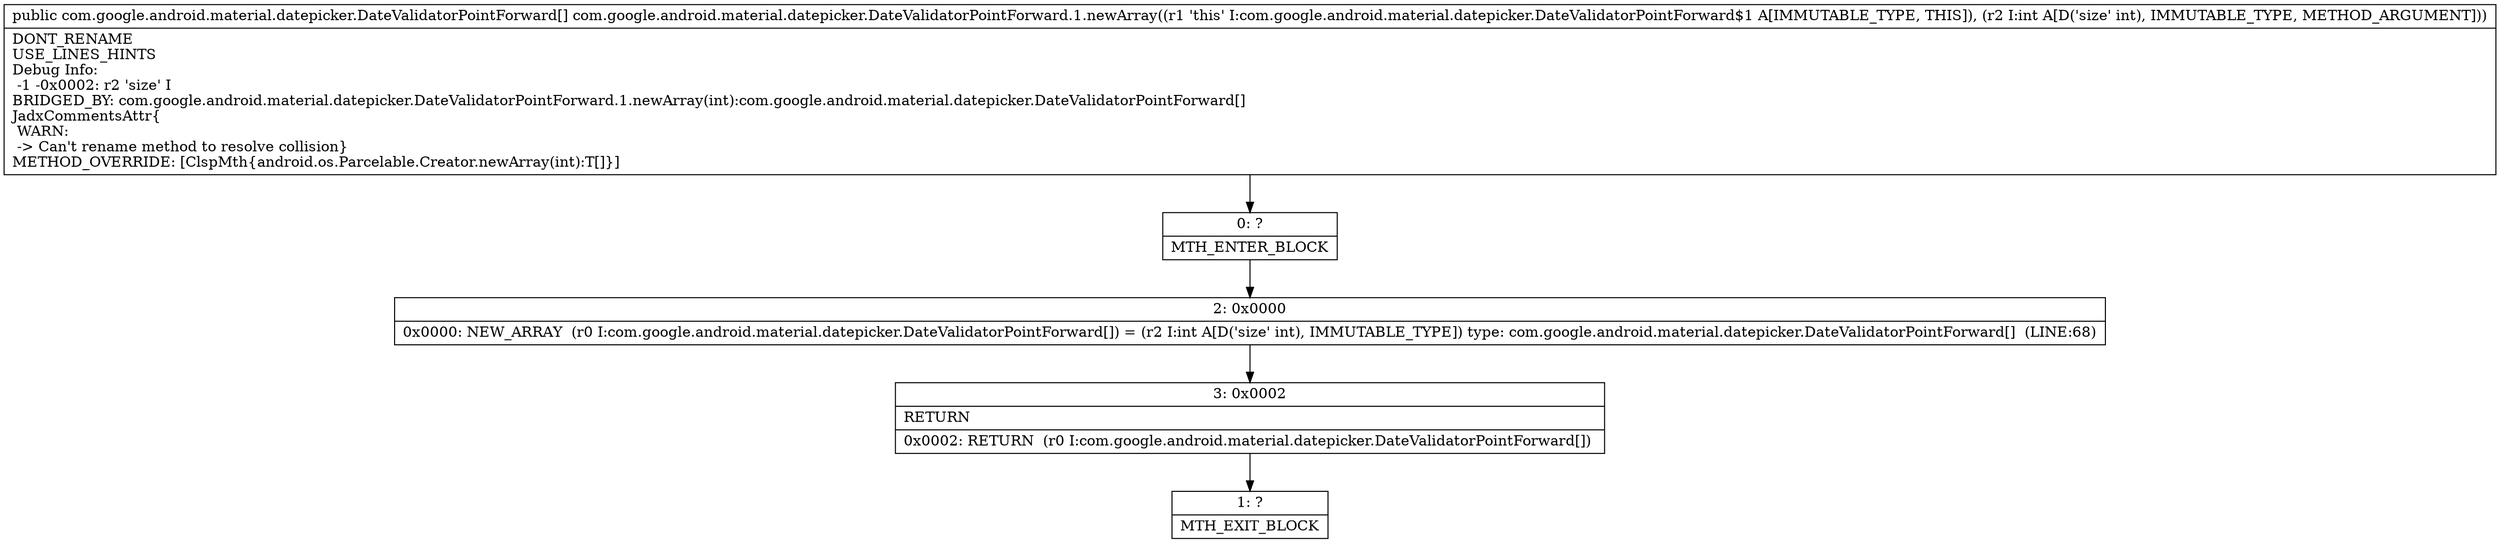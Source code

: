 digraph "CFG forcom.google.android.material.datepicker.DateValidatorPointForward.1.newArray(I)[Lcom\/google\/android\/material\/datepicker\/DateValidatorPointForward;" {
Node_0 [shape=record,label="{0\:\ ?|MTH_ENTER_BLOCK\l}"];
Node_2 [shape=record,label="{2\:\ 0x0000|0x0000: NEW_ARRAY  (r0 I:com.google.android.material.datepicker.DateValidatorPointForward[]) = (r2 I:int A[D('size' int), IMMUTABLE_TYPE]) type: com.google.android.material.datepicker.DateValidatorPointForward[]  (LINE:68)\l}"];
Node_3 [shape=record,label="{3\:\ 0x0002|RETURN\l|0x0002: RETURN  (r0 I:com.google.android.material.datepicker.DateValidatorPointForward[]) \l}"];
Node_1 [shape=record,label="{1\:\ ?|MTH_EXIT_BLOCK\l}"];
MethodNode[shape=record,label="{public com.google.android.material.datepicker.DateValidatorPointForward[] com.google.android.material.datepicker.DateValidatorPointForward.1.newArray((r1 'this' I:com.google.android.material.datepicker.DateValidatorPointForward$1 A[IMMUTABLE_TYPE, THIS]), (r2 I:int A[D('size' int), IMMUTABLE_TYPE, METHOD_ARGUMENT]))  | DONT_RENAME\lUSE_LINES_HINTS\lDebug Info:\l  \-1 \-0x0002: r2 'size' I\lBRIDGED_BY: com.google.android.material.datepicker.DateValidatorPointForward.1.newArray(int):com.google.android.material.datepicker.DateValidatorPointForward[]\lJadxCommentsAttr\{\l WARN: \l \-\> Can't rename method to resolve collision\}\lMETHOD_OVERRIDE: [ClspMth\{android.os.Parcelable.Creator.newArray(int):T[]\}]\l}"];
MethodNode -> Node_0;Node_0 -> Node_2;
Node_2 -> Node_3;
Node_3 -> Node_1;
}

